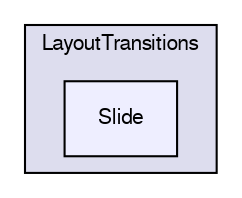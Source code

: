digraph "Slide" {
  compound=true
  node [ fontsize="10", fontname="FreeSans"];
  edge [ labelfontsize="10", labelfontname="FreeSans"];
  subgraph clusterdir_4a8f13b57e5491278545ebbf4732e03c {
    graph [ bgcolor="#ddddee", pencolor="black", label="LayoutTransitions" fontname="FreeSans", fontsize="10", URL="dir_4a8f13b57e5491278545ebbf4732e03c.html"]
  dir_d854423f536a7b40ddc067fa1e9bf25e [shape=box, label="Slide", style="filled", fillcolor="#eeeeff", pencolor="black", URL="dir_d854423f536a7b40ddc067fa1e9bf25e.html"];
  }
}
